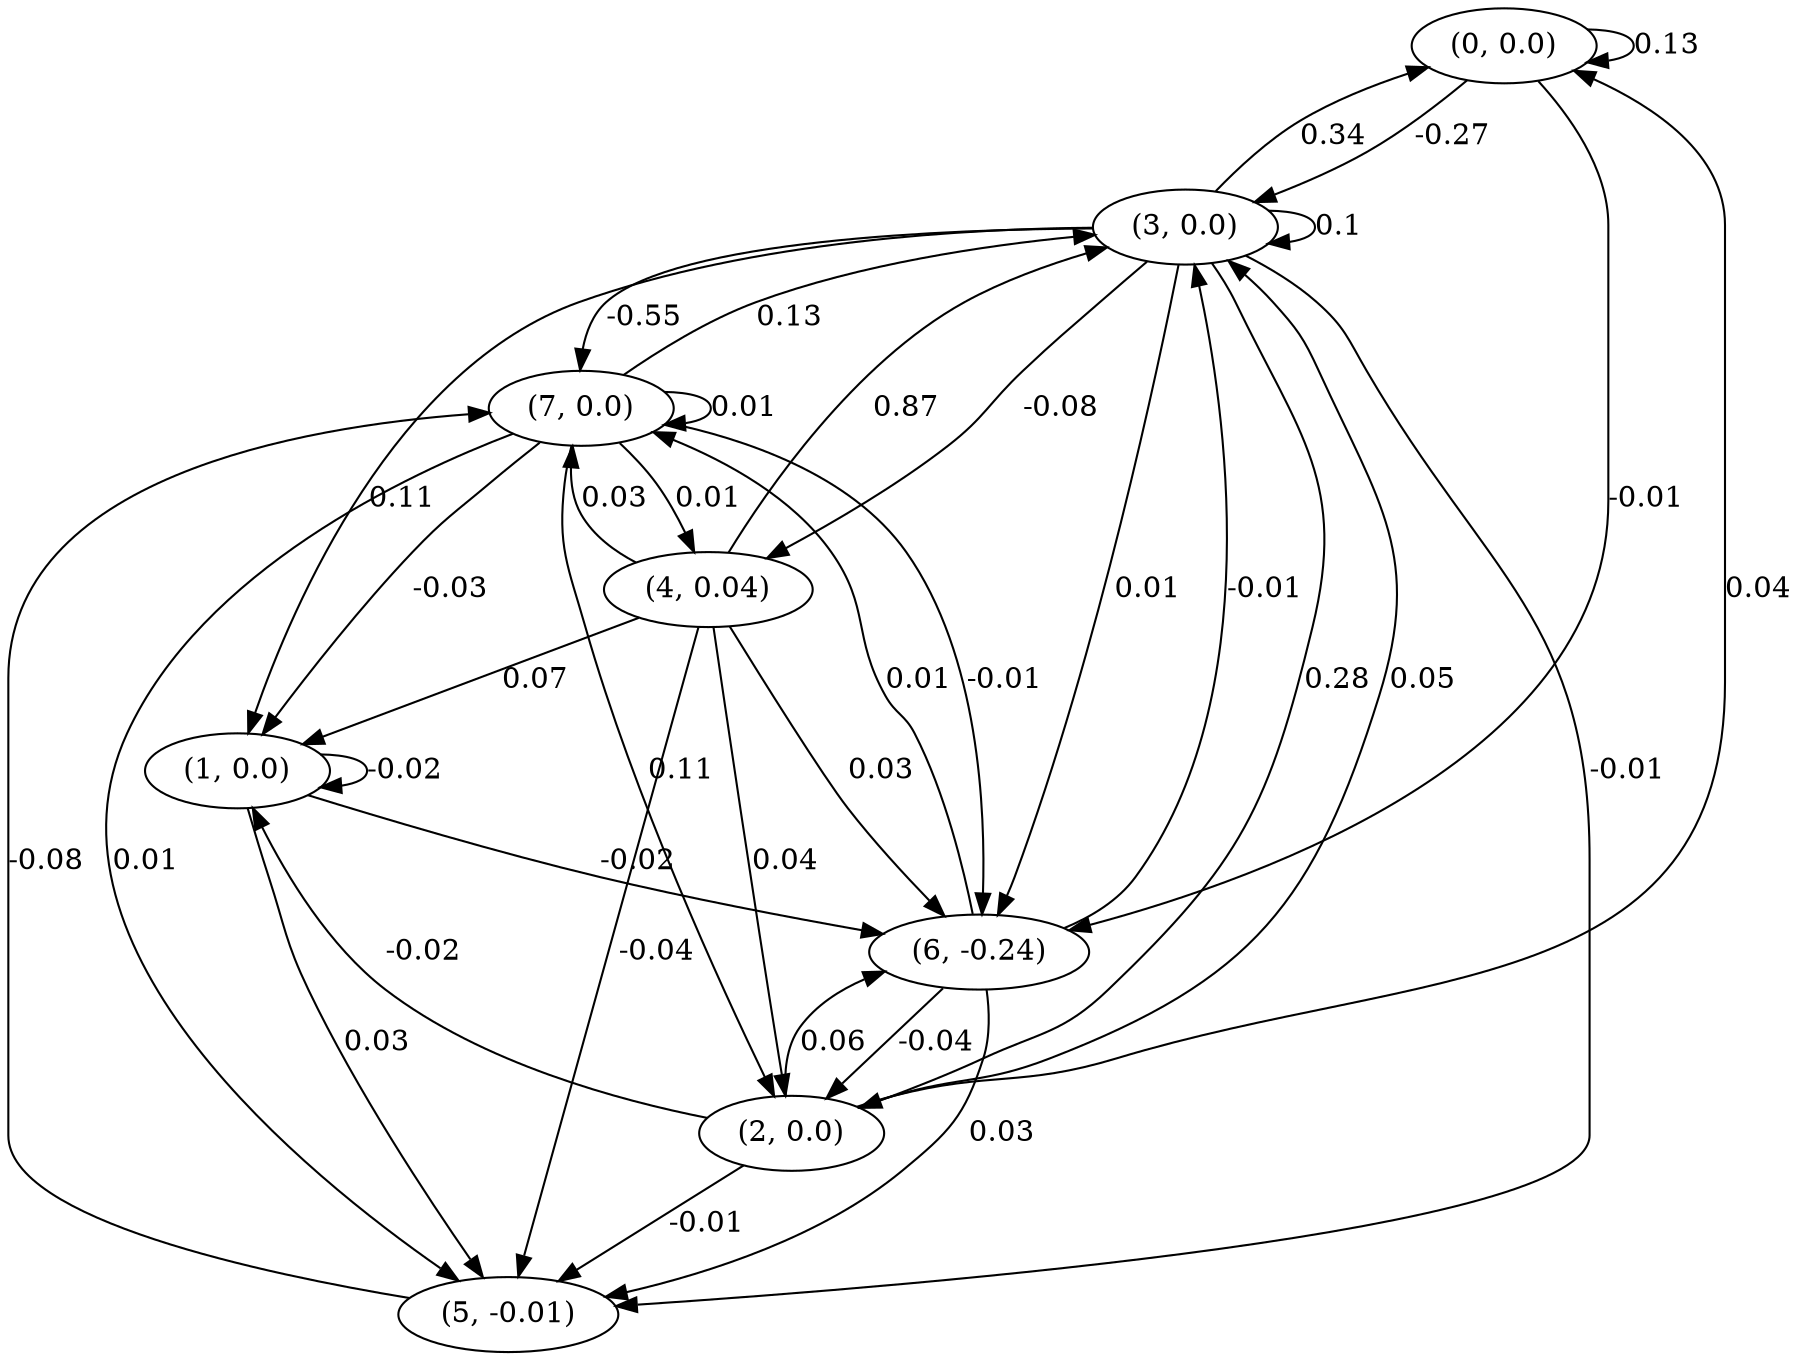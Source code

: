 digraph {
    0 [ label = "(0, 0.0)" ]
    1 [ label = "(1, 0.0)" ]
    2 [ label = "(2, 0.0)" ]
    3 [ label = "(3, 0.0)" ]
    4 [ label = "(4, 0.04)" ]
    5 [ label = "(5, -0.01)" ]
    6 [ label = "(6, -0.24)" ]
    7 [ label = "(7, 0.0)" ]
    0 -> 0 [ label = "0.13" ]
    1 -> 1 [ label = "-0.02" ]
    3 -> 3 [ label = "0.1" ]
    7 -> 7 [ label = "0.01" ]
    2 -> 0 [ label = "0.04" ]
    3 -> 0 [ label = "0.34" ]
    2 -> 1 [ label = "-0.02" ]
    3 -> 1 [ label = "0.11" ]
    4 -> 1 [ label = "0.07" ]
    7 -> 1 [ label = "-0.03" ]
    3 -> 2 [ label = "0.28" ]
    4 -> 2 [ label = "0.04" ]
    6 -> 2 [ label = "-0.04" ]
    7 -> 2 [ label = "0.11" ]
    0 -> 3 [ label = "-0.27" ]
    2 -> 3 [ label = "0.05" ]
    4 -> 3 [ label = "0.87" ]
    6 -> 3 [ label = "-0.01" ]
    7 -> 3 [ label = "0.13" ]
    3 -> 4 [ label = "-0.08" ]
    7 -> 4 [ label = "0.01" ]
    1 -> 5 [ label = "0.03" ]
    2 -> 5 [ label = "-0.01" ]
    3 -> 5 [ label = "-0.01" ]
    4 -> 5 [ label = "-0.04" ]
    6 -> 5 [ label = "0.03" ]
    7 -> 5 [ label = "0.01" ]
    0 -> 6 [ label = "-0.01" ]
    1 -> 6 [ label = "-0.02" ]
    2 -> 6 [ label = "0.06" ]
    3 -> 6 [ label = "0.01" ]
    4 -> 6 [ label = "0.03" ]
    7 -> 6 [ label = "-0.01" ]
    3 -> 7 [ label = "-0.55" ]
    4 -> 7 [ label = "0.03" ]
    5 -> 7 [ label = "-0.08" ]
    6 -> 7 [ label = "0.01" ]
}

